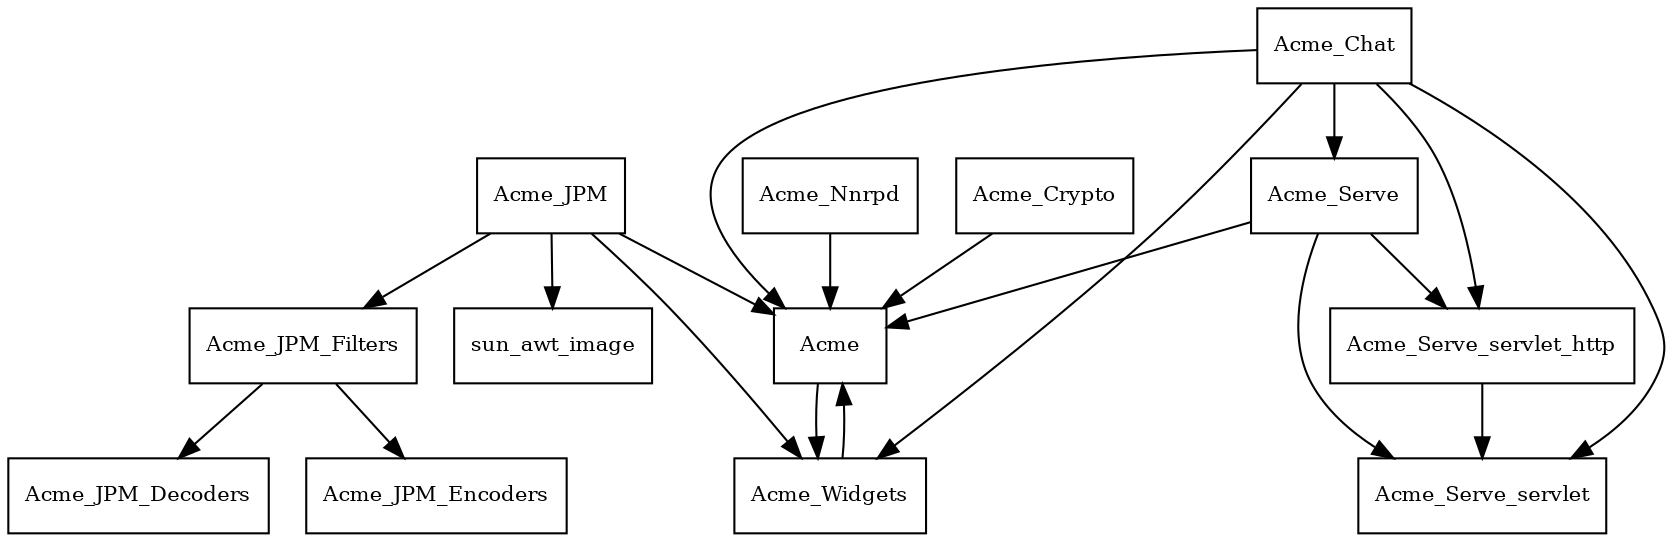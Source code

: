 digraph pd_package_dependencies {
  node [shape = box, fontsize=10.0];
  Acme -> Acme_Widgets;
  Acme_Chat -> Acme;
  Acme_Chat -> Acme_Serve;
  Acme_Chat -> Acme_Serve_servlet;
  Acme_Chat -> Acme_Serve_servlet_http;
  Acme_Chat -> Acme_Widgets;
  Acme_Crypto -> Acme;
  Acme_JPM -> Acme;
  Acme_JPM -> Acme_JPM_Filters;
  Acme_JPM -> Acme_Widgets;
  Acme_JPM -> sun_awt_image;
  Acme_JPM_Filters -> Acme_JPM_Decoders;
  Acme_JPM_Filters -> Acme_JPM_Encoders;
  Acme_Nnrpd -> Acme;
  Acme_Serve -> Acme;
  Acme_Serve -> Acme_Serve_servlet;
  Acme_Serve -> Acme_Serve_servlet_http;
  Acme_Serve_servlet_http -> Acme_Serve_servlet;
  Acme_Widgets -> Acme;
}
